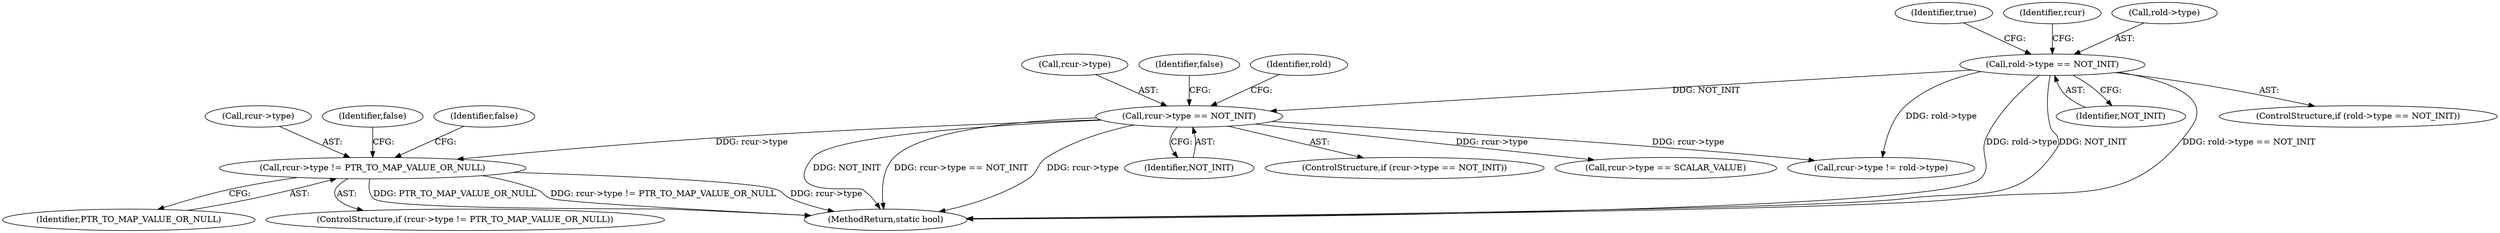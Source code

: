 digraph "0_linux_179d1c5602997fef5a940c6ddcf31212cbfebd14@pointer" {
"1000191" [label="(Call,rcur->type != PTR_TO_MAP_VALUE_OR_NULL)"];
"1000139" [label="(Call,rcur->type == NOT_INIT)"];
"1000131" [label="(Call,rold->type == NOT_INIT)"];
"1000143" [label="(Identifier,NOT_INIT)"];
"1000190" [label="(ControlStructure,if (rcur->type != PTR_TO_MAP_VALUE_OR_NULL))"];
"1000192" [label="(Call,rcur->type)"];
"1000280" [label="(MethodReturn,static bool)"];
"1000137" [label="(Identifier,true)"];
"1000141" [label="(Identifier,rcur)"];
"1000195" [label="(Identifier,PTR_TO_MAP_VALUE_OR_NULL)"];
"1000212" [label="(Call,rcur->type != rold->type)"];
"1000191" [label="(Call,rcur->type != PTR_TO_MAP_VALUE_OR_NULL)"];
"1000140" [label="(Call,rcur->type)"];
"1000145" [label="(Identifier,false)"];
"1000138" [label="(ControlStructure,if (rcur->type == NOT_INIT))"];
"1000197" [label="(Identifier,false)"];
"1000130" [label="(ControlStructure,if (rold->type == NOT_INIT))"];
"1000135" [label="(Identifier,NOT_INIT)"];
"1000139" [label="(Call,rcur->type == NOT_INIT)"];
"1000148" [label="(Identifier,rold)"];
"1000153" [label="(Call,rcur->type == SCALAR_VALUE)"];
"1000132" [label="(Call,rold->type)"];
"1000131" [label="(Call,rold->type == NOT_INIT)"];
"1000199" [label="(Identifier,false)"];
"1000191" -> "1000190"  [label="AST: "];
"1000191" -> "1000195"  [label="CFG: "];
"1000192" -> "1000191"  [label="AST: "];
"1000195" -> "1000191"  [label="AST: "];
"1000197" -> "1000191"  [label="CFG: "];
"1000199" -> "1000191"  [label="CFG: "];
"1000191" -> "1000280"  [label="DDG: PTR_TO_MAP_VALUE_OR_NULL"];
"1000191" -> "1000280"  [label="DDG: rcur->type != PTR_TO_MAP_VALUE_OR_NULL"];
"1000191" -> "1000280"  [label="DDG: rcur->type"];
"1000139" -> "1000191"  [label="DDG: rcur->type"];
"1000139" -> "1000138"  [label="AST: "];
"1000139" -> "1000143"  [label="CFG: "];
"1000140" -> "1000139"  [label="AST: "];
"1000143" -> "1000139"  [label="AST: "];
"1000145" -> "1000139"  [label="CFG: "];
"1000148" -> "1000139"  [label="CFG: "];
"1000139" -> "1000280"  [label="DDG: rcur->type == NOT_INIT"];
"1000139" -> "1000280"  [label="DDG: rcur->type"];
"1000139" -> "1000280"  [label="DDG: NOT_INIT"];
"1000131" -> "1000139"  [label="DDG: NOT_INIT"];
"1000139" -> "1000153"  [label="DDG: rcur->type"];
"1000139" -> "1000212"  [label="DDG: rcur->type"];
"1000131" -> "1000130"  [label="AST: "];
"1000131" -> "1000135"  [label="CFG: "];
"1000132" -> "1000131"  [label="AST: "];
"1000135" -> "1000131"  [label="AST: "];
"1000137" -> "1000131"  [label="CFG: "];
"1000141" -> "1000131"  [label="CFG: "];
"1000131" -> "1000280"  [label="DDG: rold->type"];
"1000131" -> "1000280"  [label="DDG: NOT_INIT"];
"1000131" -> "1000280"  [label="DDG: rold->type == NOT_INIT"];
"1000131" -> "1000212"  [label="DDG: rold->type"];
}
